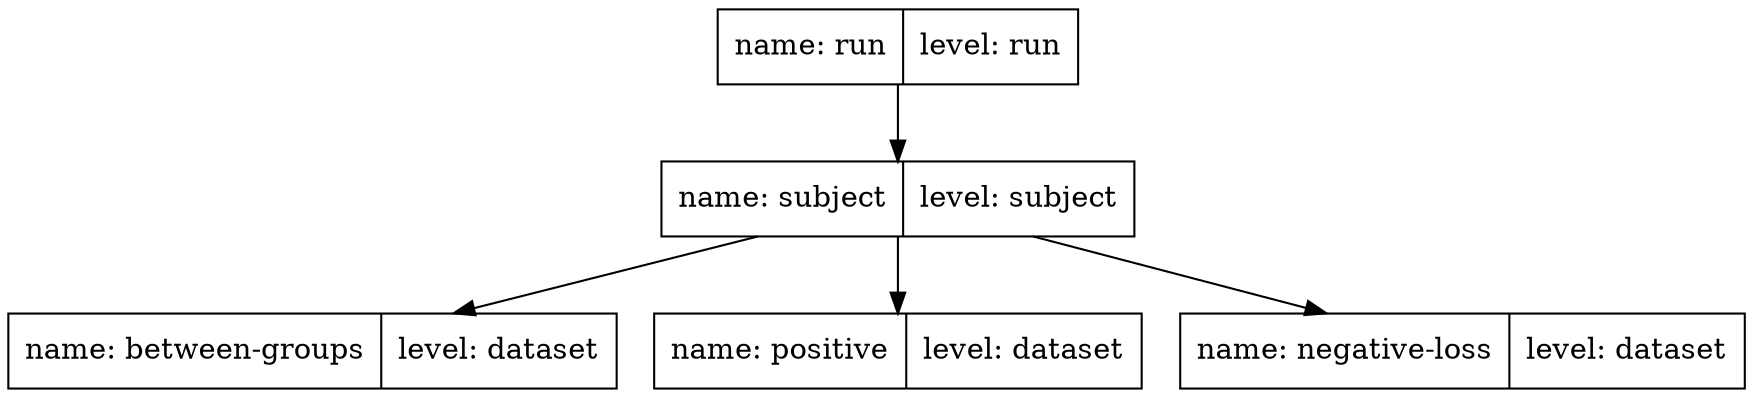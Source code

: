 // NARPS
digraph structs {
	node [shape=record]
	run [label="<f0> name: run|<f1> level: run"]
	subject [label="<f0> name: subject|<f1> level: subject"]
	"between-groups" [label="<f0> name: between-groups|<f1> level: dataset"]
	positive [label="<f0> name: positive|<f1> level: dataset"]
	"negative-loss" [label="<f0> name: negative-loss|<f1> level: dataset"]
	run -> subject
	subject -> positive
	subject -> "negative-loss"
	subject -> "between-groups"
}
